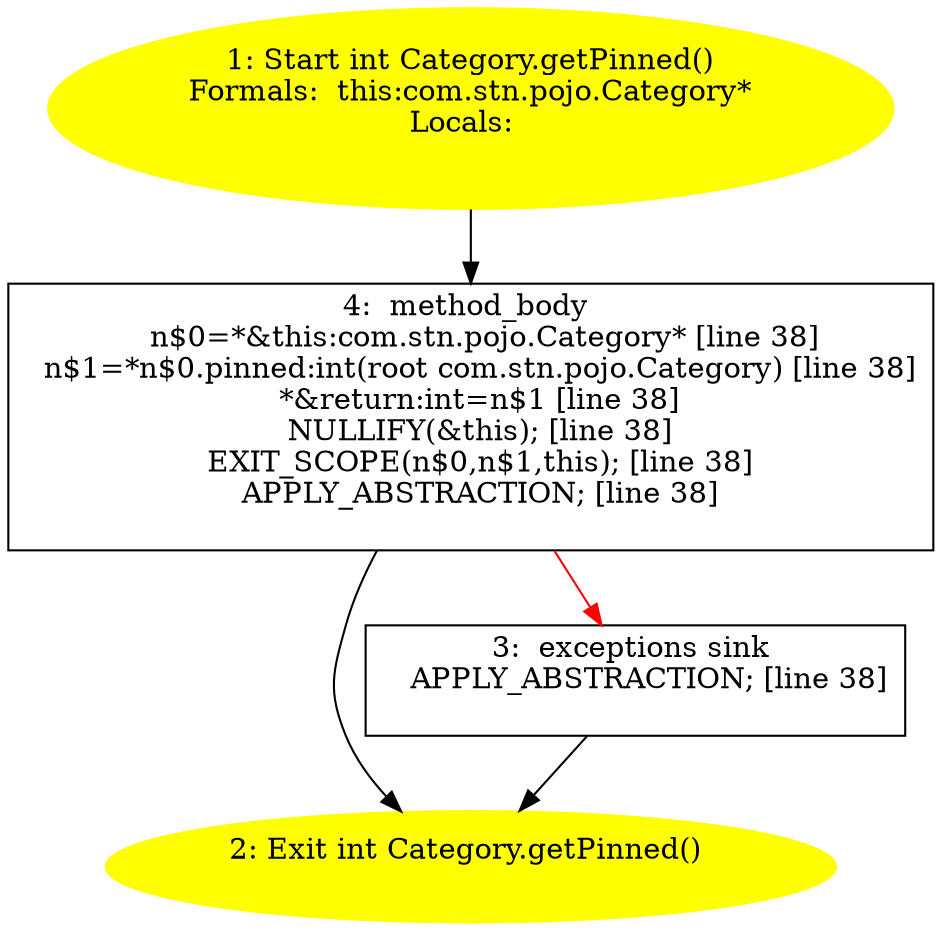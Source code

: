 /* @generated */
digraph cfg {
"com.stn.pojo.Category.getPinned():int.5620b3f49b31498536fd75bfecc4ac32_1" [label="1: Start int Category.getPinned()\nFormals:  this:com.stn.pojo.Category*\nLocals:  \n  " color=yellow style=filled]
	

	 "com.stn.pojo.Category.getPinned():int.5620b3f49b31498536fd75bfecc4ac32_1" -> "com.stn.pojo.Category.getPinned():int.5620b3f49b31498536fd75bfecc4ac32_4" ;
"com.stn.pojo.Category.getPinned():int.5620b3f49b31498536fd75bfecc4ac32_2" [label="2: Exit int Category.getPinned() \n  " color=yellow style=filled]
	

"com.stn.pojo.Category.getPinned():int.5620b3f49b31498536fd75bfecc4ac32_3" [label="3:  exceptions sink \n   APPLY_ABSTRACTION; [line 38]\n " shape="box"]
	

	 "com.stn.pojo.Category.getPinned():int.5620b3f49b31498536fd75bfecc4ac32_3" -> "com.stn.pojo.Category.getPinned():int.5620b3f49b31498536fd75bfecc4ac32_2" ;
"com.stn.pojo.Category.getPinned():int.5620b3f49b31498536fd75bfecc4ac32_4" [label="4:  method_body \n   n$0=*&this:com.stn.pojo.Category* [line 38]\n  n$1=*n$0.pinned:int(root com.stn.pojo.Category) [line 38]\n  *&return:int=n$1 [line 38]\n  NULLIFY(&this); [line 38]\n  EXIT_SCOPE(n$0,n$1,this); [line 38]\n  APPLY_ABSTRACTION; [line 38]\n " shape="box"]
	

	 "com.stn.pojo.Category.getPinned():int.5620b3f49b31498536fd75bfecc4ac32_4" -> "com.stn.pojo.Category.getPinned():int.5620b3f49b31498536fd75bfecc4ac32_2" ;
	 "com.stn.pojo.Category.getPinned():int.5620b3f49b31498536fd75bfecc4ac32_4" -> "com.stn.pojo.Category.getPinned():int.5620b3f49b31498536fd75bfecc4ac32_3" [color="red" ];
}
